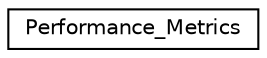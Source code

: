 digraph "Graphical Class Hierarchy"
{
 // LATEX_PDF_SIZE
  edge [fontname="Helvetica",fontsize="10",labelfontname="Helvetica",labelfontsize="10"];
  node [fontname="Helvetica",fontsize="10",shape=record];
  rankdir="LR";
  Node0 [label="Performance_Metrics",height=0.2,width=0.4,color="black", fillcolor="white", style="filled",URL="$structPerformance__Metrics.html",tooltip=" "];
}
